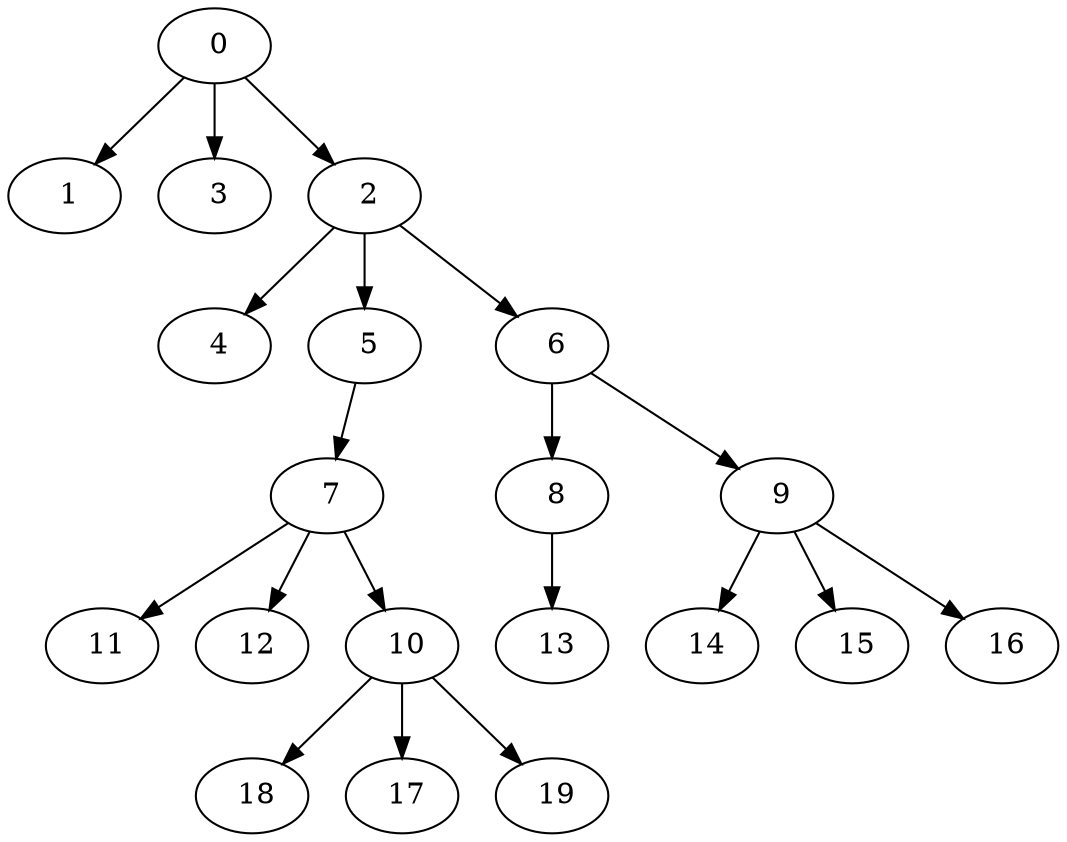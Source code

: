 digraph mytree {
" 0" -> " 1";
" 0" -> " 3";
" 0" -> " 2";
" 1";
" 3";
" 2" -> " 4";
" 2" -> " 5";
" 2" -> " 6";
" 4";
" 5" -> " 7";
" 6" -> " 8";
" 6" -> " 9";
" 7" -> " 11";
" 7" -> " 12";
" 7" -> " 10";
" 8" -> " 13";
" 9" -> " 14";
" 9" -> " 15";
" 9" -> " 16";
" 11";
" 12";
" 10" -> " 18";
" 10" -> " 17";
" 10" -> " 19";
" 18";
" 13";
" 14";
" 15";
" 16";
" 17";
" 19";
}
